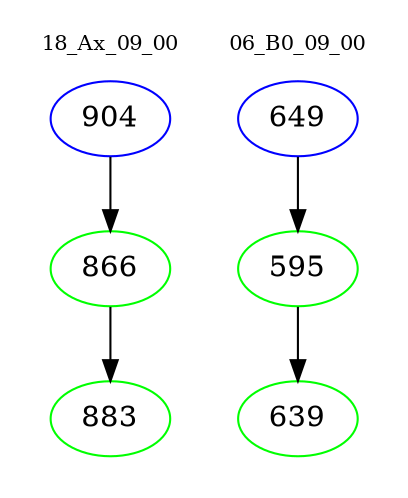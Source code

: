 digraph{
subgraph cluster_0 {
color = white
label = "18_Ax_09_00";
fontsize=10;
T0_904 [label="904", color="blue"]
T0_904 -> T0_866 [color="black"]
T0_866 [label="866", color="green"]
T0_866 -> T0_883 [color="black"]
T0_883 [label="883", color="green"]
}
subgraph cluster_1 {
color = white
label = "06_B0_09_00";
fontsize=10;
T1_649 [label="649", color="blue"]
T1_649 -> T1_595 [color="black"]
T1_595 [label="595", color="green"]
T1_595 -> T1_639 [color="black"]
T1_639 [label="639", color="green"]
}
}
